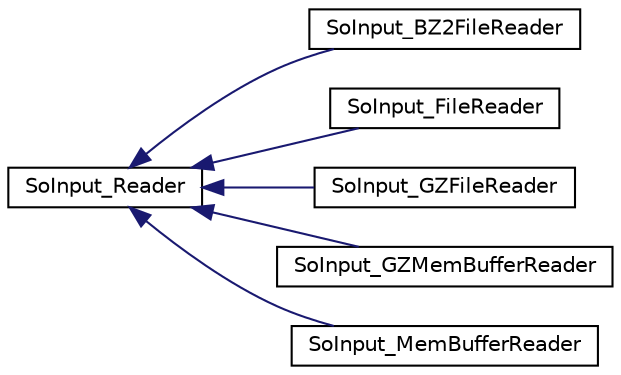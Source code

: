 digraph "Graphical Class Hierarchy"
{
 // LATEX_PDF_SIZE
  edge [fontname="Helvetica",fontsize="10",labelfontname="Helvetica",labelfontsize="10"];
  node [fontname="Helvetica",fontsize="10",shape=record];
  rankdir="LR";
  Node0 [label="SoInput_Reader",height=0.2,width=0.4,color="black", fillcolor="white", style="filled",URL="$classSoInput__Reader.html",tooltip=" "];
  Node0 -> Node1 [dir="back",color="midnightblue",fontsize="10",style="solid",fontname="Helvetica"];
  Node1 [label="SoInput_BZ2FileReader",height=0.2,width=0.4,color="black", fillcolor="white", style="filled",URL="$classSoInput__BZ2FileReader.html",tooltip=" "];
  Node0 -> Node2 [dir="back",color="midnightblue",fontsize="10",style="solid",fontname="Helvetica"];
  Node2 [label="SoInput_FileReader",height=0.2,width=0.4,color="black", fillcolor="white", style="filled",URL="$classSoInput__FileReader.html",tooltip=" "];
  Node0 -> Node3 [dir="back",color="midnightblue",fontsize="10",style="solid",fontname="Helvetica"];
  Node3 [label="SoInput_GZFileReader",height=0.2,width=0.4,color="black", fillcolor="white", style="filled",URL="$classSoInput__GZFileReader.html",tooltip=" "];
  Node0 -> Node4 [dir="back",color="midnightblue",fontsize="10",style="solid",fontname="Helvetica"];
  Node4 [label="SoInput_GZMemBufferReader",height=0.2,width=0.4,color="black", fillcolor="white", style="filled",URL="$classSoInput__GZMemBufferReader.html",tooltip=" "];
  Node0 -> Node5 [dir="back",color="midnightblue",fontsize="10",style="solid",fontname="Helvetica"];
  Node5 [label="SoInput_MemBufferReader",height=0.2,width=0.4,color="black", fillcolor="white", style="filled",URL="$classSoInput__MemBufferReader.html",tooltip=" "];
}
